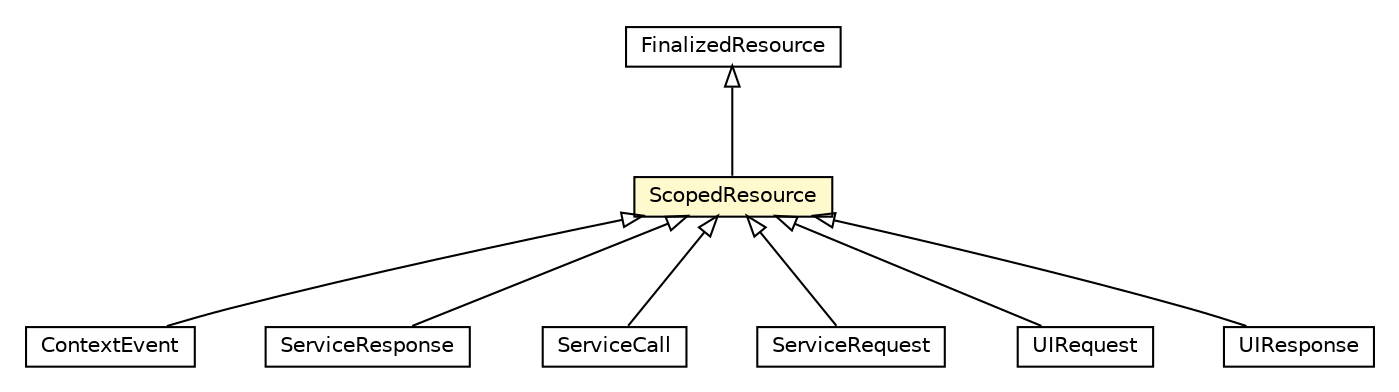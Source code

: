 #!/usr/local/bin/dot
#
# Class diagram 
# Generated by UMLGraph version R5_6-24-gf6e263 (http://www.umlgraph.org/)
#

digraph G {
	edge [fontname="Helvetica",fontsize=10,labelfontname="Helvetica",labelfontsize=10];
	node [fontname="Helvetica",fontsize=10,shape=plaintext];
	nodesep=0.25;
	ranksep=0.5;
	// org.universAAL.middleware.rdf.ScopedResource
	c331125 [label=<<table title="org.universAAL.middleware.rdf.ScopedResource" border="0" cellborder="1" cellspacing="0" cellpadding="2" port="p" bgcolor="lemonChiffon" href="./ScopedResource.html">
		<tr><td><table border="0" cellspacing="0" cellpadding="1">
<tr><td align="center" balign="center"> ScopedResource </td></tr>
		</table></td></tr>
		</table>>, URL="./ScopedResource.html", fontname="Helvetica", fontcolor="black", fontsize=10.0];
	// org.universAAL.middleware.rdf.FinalizedResource
	c331126 [label=<<table title="org.universAAL.middleware.rdf.FinalizedResource" border="0" cellborder="1" cellspacing="0" cellpadding="2" port="p" href="./FinalizedResource.html">
		<tr><td><table border="0" cellspacing="0" cellpadding="1">
<tr><td align="center" balign="center"> FinalizedResource </td></tr>
		</table></td></tr>
		</table>>, URL="./FinalizedResource.html", fontname="Helvetica", fontcolor="black", fontsize=10.0];
	// org.universAAL.middleware.context.ContextEvent
	c331393 [label=<<table title="org.universAAL.middleware.context.ContextEvent" border="0" cellborder="1" cellspacing="0" cellpadding="2" port="p" href="../context/ContextEvent.html">
		<tr><td><table border="0" cellspacing="0" cellpadding="1">
<tr><td align="center" balign="center"> ContextEvent </td></tr>
		</table></td></tr>
		</table>>, URL="../context/ContextEvent.html", fontname="Helvetica", fontcolor="black", fontsize=10.0];
	// org.universAAL.middleware.service.ServiceResponse
	c331426 [label=<<table title="org.universAAL.middleware.service.ServiceResponse" border="0" cellborder="1" cellspacing="0" cellpadding="2" port="p" href="../service/ServiceResponse.html">
		<tr><td><table border="0" cellspacing="0" cellpadding="1">
<tr><td align="center" balign="center"> ServiceResponse </td></tr>
		</table></td></tr>
		</table>>, URL="../service/ServiceResponse.html", fontname="Helvetica", fontcolor="black", fontsize=10.0];
	// org.universAAL.middleware.service.ServiceCall
	c331428 [label=<<table title="org.universAAL.middleware.service.ServiceCall" border="0" cellborder="1" cellspacing="0" cellpadding="2" port="p" href="../service/ServiceCall.html">
		<tr><td><table border="0" cellspacing="0" cellpadding="1">
<tr><td align="center" balign="center"> ServiceCall </td></tr>
		</table></td></tr>
		</table>>, URL="../service/ServiceCall.html", fontname="Helvetica", fontcolor="black", fontsize=10.0];
	// org.universAAL.middleware.service.ServiceRequest
	c331429 [label=<<table title="org.universAAL.middleware.service.ServiceRequest" border="0" cellborder="1" cellspacing="0" cellpadding="2" port="p" href="../service/ServiceRequest.html">
		<tr><td><table border="0" cellspacing="0" cellpadding="1">
<tr><td align="center" balign="center"> ServiceRequest </td></tr>
		</table></td></tr>
		</table>>, URL="../service/ServiceRequest.html", fontname="Helvetica", fontcolor="black", fontsize=10.0];
	// org.universAAL.middleware.ui.UIRequest
	c331477 [label=<<table title="org.universAAL.middleware.ui.UIRequest" border="0" cellborder="1" cellspacing="0" cellpadding="2" port="p" href="../ui/UIRequest.html">
		<tr><td><table border="0" cellspacing="0" cellpadding="1">
<tr><td align="center" balign="center"> UIRequest </td></tr>
		</table></td></tr>
		</table>>, URL="../ui/UIRequest.html", fontname="Helvetica", fontcolor="black", fontsize=10.0];
	// org.universAAL.middleware.ui.UIResponse
	c331482 [label=<<table title="org.universAAL.middleware.ui.UIResponse" border="0" cellborder="1" cellspacing="0" cellpadding="2" port="p" href="../ui/UIResponse.html">
		<tr><td><table border="0" cellspacing="0" cellpadding="1">
<tr><td align="center" balign="center"> UIResponse </td></tr>
		</table></td></tr>
		</table>>, URL="../ui/UIResponse.html", fontname="Helvetica", fontcolor="black", fontsize=10.0];
	//org.universAAL.middleware.rdf.ScopedResource extends org.universAAL.middleware.rdf.FinalizedResource
	c331126:p -> c331125:p [dir=back,arrowtail=empty];
	//org.universAAL.middleware.context.ContextEvent extends org.universAAL.middleware.rdf.ScopedResource
	c331125:p -> c331393:p [dir=back,arrowtail=empty];
	//org.universAAL.middleware.service.ServiceResponse extends org.universAAL.middleware.rdf.ScopedResource
	c331125:p -> c331426:p [dir=back,arrowtail=empty];
	//org.universAAL.middleware.service.ServiceCall extends org.universAAL.middleware.rdf.ScopedResource
	c331125:p -> c331428:p [dir=back,arrowtail=empty];
	//org.universAAL.middleware.service.ServiceRequest extends org.universAAL.middleware.rdf.ScopedResource
	c331125:p -> c331429:p [dir=back,arrowtail=empty];
	//org.universAAL.middleware.ui.UIRequest extends org.universAAL.middleware.rdf.ScopedResource
	c331125:p -> c331477:p [dir=back,arrowtail=empty];
	//org.universAAL.middleware.ui.UIResponse extends org.universAAL.middleware.rdf.ScopedResource
	c331125:p -> c331482:p [dir=back,arrowtail=empty];
}

